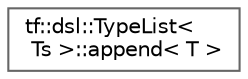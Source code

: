 digraph "类继承关系图"
{
 // LATEX_PDF_SIZE
  bgcolor="transparent";
  edge [fontname=Helvetica,fontsize=10,labelfontname=Helvetica,labelfontsize=10];
  node [fontname=Helvetica,fontsize=10,shape=box,height=0.2,width=0.4];
  rankdir="LR";
  Node0 [id="Node000000",label="tf::dsl::TypeList\<\l Ts \>::append\< T \>",height=0.2,width=0.4,color="grey40", fillcolor="white", style="filled",URL="$structtf_1_1dsl_1_1_type_list_1_1append.html",tooltip=" "];
}
